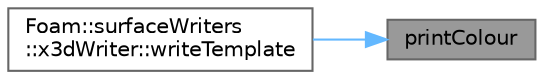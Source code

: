 digraph "printColour"
{
 // LATEX_PDF_SIZE
  bgcolor="transparent";
  edge [fontname=Helvetica,fontsize=10,labelfontname=Helvetica,labelfontsize=10];
  node [fontname=Helvetica,fontsize=10,shape=box,height=0.2,width=0.4];
  rankdir="RL";
  Node1 [id="Node000001",label="printColour",height=0.2,width=0.4,color="gray40", fillcolor="grey60", style="filled", fontcolor="black",tooltip=" "];
  Node1 -> Node2 [id="edge1_Node000001_Node000002",dir="back",color="steelblue1",style="solid",tooltip=" "];
  Node2 [id="Node000002",label="Foam::surfaceWriters\l::x3dWriter::writeTemplate",height=0.2,width=0.4,color="grey40", fillcolor="white", style="filled",URL="$classFoam_1_1surfaceWriters_1_1x3dWriter.html#a817eda2af780a14495d0652de348dfda",tooltip=" "];
}
